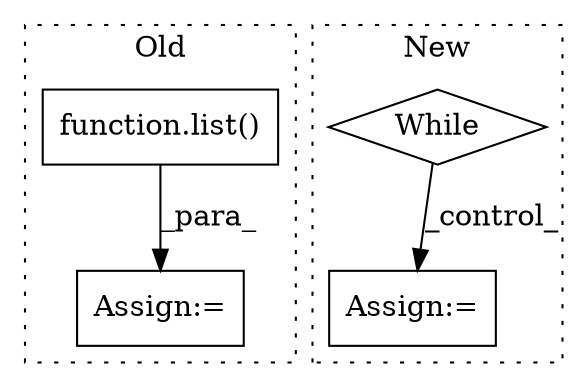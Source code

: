 digraph G {
subgraph cluster0 {
1 [label="function.list()" a="75" s="3962,3976" l="5,1" shape="box"];
4 [label="Assign:=" a="68" s="3959" l="3" shape="box"];
label = "Old";
style="dotted";
}
subgraph cluster1 {
2 [label="While" a="52" s="4868,4889" l="6,14" shape="diamond"];
3 [label="Assign:=" a="68" s="4956" l="3" shape="box"];
label = "New";
style="dotted";
}
1 -> 4 [label="_para_"];
2 -> 3 [label="_control_"];
}